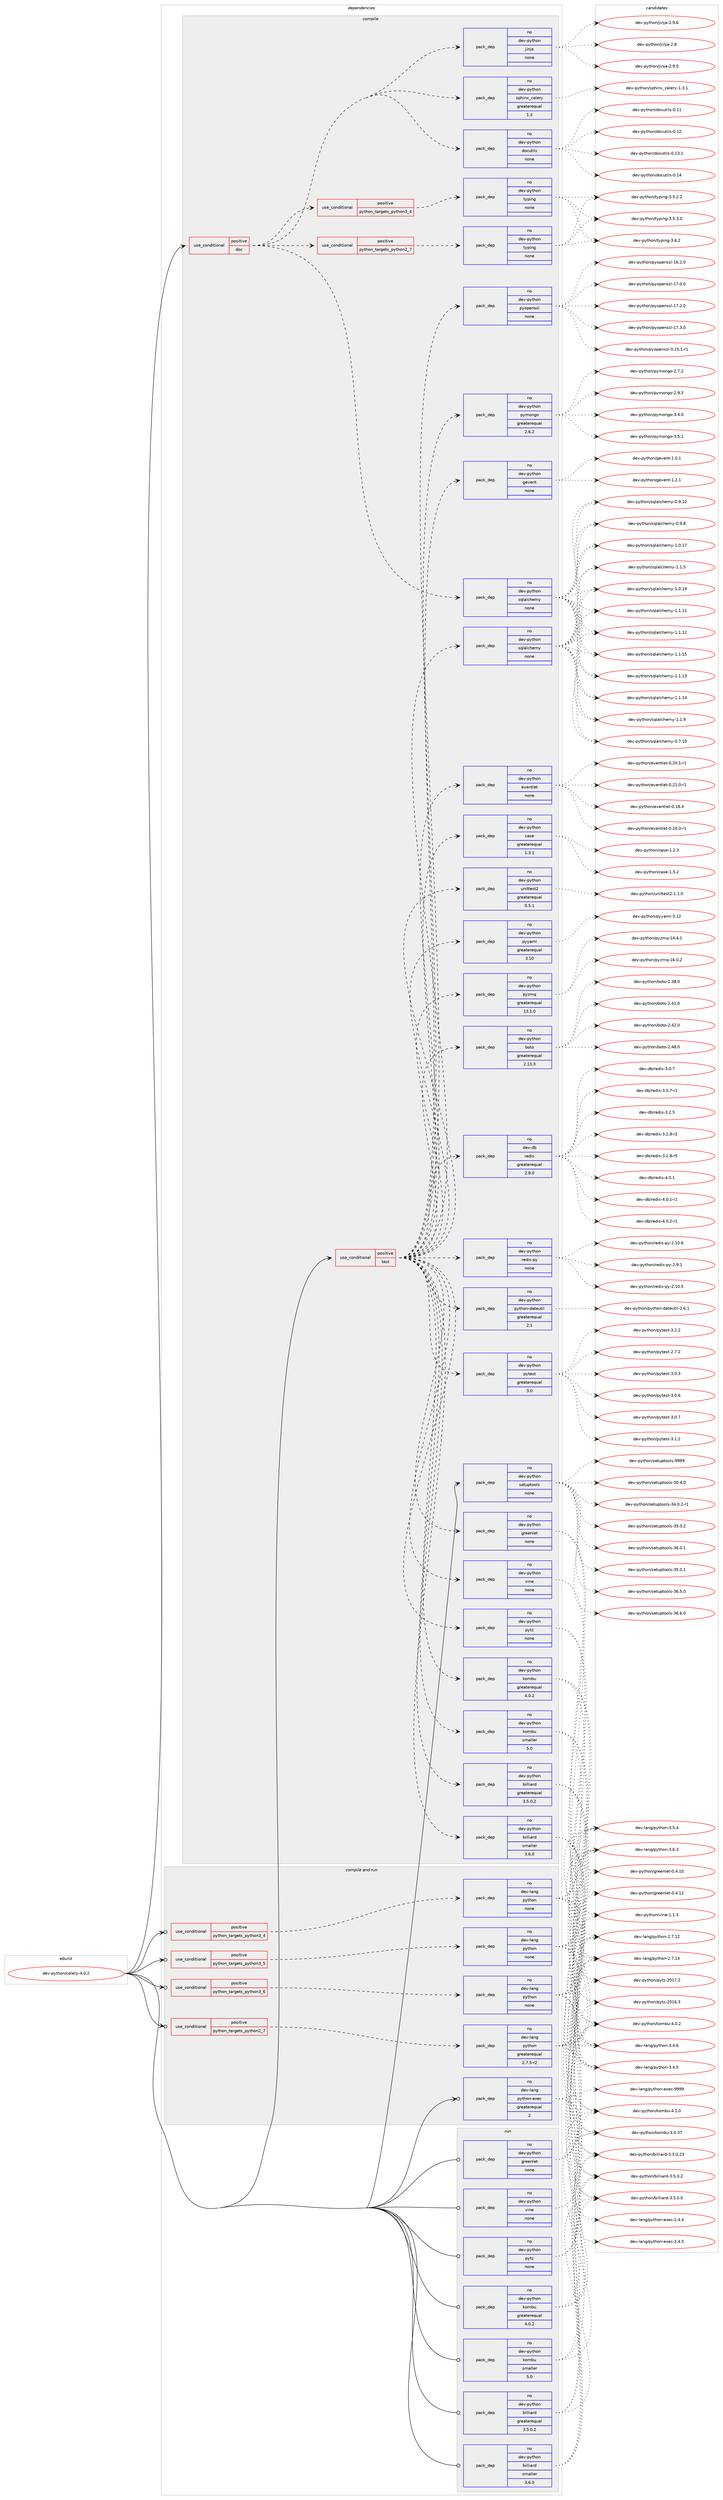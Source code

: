 digraph prolog {

# *************
# Graph options
# *************

newrank=true;
concentrate=true;
compound=true;
graph [rankdir=LR,fontname=Helvetica,fontsize=10,ranksep=1.5];#, ranksep=2.5, nodesep=0.2];
edge  [arrowhead=vee];
node  [fontname=Helvetica,fontsize=10];

# **********
# The ebuild
# **********

subgraph cluster_leftcol {
color=gray;
rank=same;
label=<<i>ebuild</i>>;
id [label="dev-python/celery-4.0.2", color=red, width=4, href="../dev-python/celery-4.0.2.svg"];
}

# ****************
# The dependencies
# ****************

subgraph cluster_midcol {
color=gray;
label=<<i>dependencies</i>>;
subgraph cluster_compile {
fillcolor="#eeeeee";
style=filled;
label=<<i>compile</i>>;
subgraph cond30549 {
dependency150346 [label=<<TABLE BORDER="0" CELLBORDER="1" CELLSPACING="0" CELLPADDING="4"><TR><TD ROWSPAN="3" CELLPADDING="10">use_conditional</TD></TR><TR><TD>positive</TD></TR><TR><TD>doc</TD></TR></TABLE>>, shape=none, color=red];
subgraph pack115971 {
dependency150347 [label=<<TABLE BORDER="0" CELLBORDER="1" CELLSPACING="0" CELLPADDING="4" WIDTH="220"><TR><TD ROWSPAN="6" CELLPADDING="30">pack_dep</TD></TR><TR><TD WIDTH="110">no</TD></TR><TR><TD>dev-python</TD></TR><TR><TD>docutils</TD></TR><TR><TD>none</TD></TR><TR><TD></TD></TR></TABLE>>, shape=none, color=blue];
}
dependency150346:e -> dependency150347:w [weight=20,style="dashed",arrowhead="vee"];
subgraph pack115972 {
dependency150348 [label=<<TABLE BORDER="0" CELLBORDER="1" CELLSPACING="0" CELLPADDING="4" WIDTH="220"><TR><TD ROWSPAN="6" CELLPADDING="30">pack_dep</TD></TR><TR><TD WIDTH="110">no</TD></TR><TR><TD>dev-python</TD></TR><TR><TD>sphinx_celery</TD></TR><TR><TD>greaterequal</TD></TR><TR><TD>1.3</TD></TR></TABLE>>, shape=none, color=blue];
}
dependency150346:e -> dependency150348:w [weight=20,style="dashed",arrowhead="vee"];
subgraph pack115973 {
dependency150349 [label=<<TABLE BORDER="0" CELLBORDER="1" CELLSPACING="0" CELLPADDING="4" WIDTH="220"><TR><TD ROWSPAN="6" CELLPADDING="30">pack_dep</TD></TR><TR><TD WIDTH="110">no</TD></TR><TR><TD>dev-python</TD></TR><TR><TD>jinja</TD></TR><TR><TD>none</TD></TR><TR><TD></TD></TR></TABLE>>, shape=none, color=blue];
}
dependency150346:e -> dependency150349:w [weight=20,style="dashed",arrowhead="vee"];
subgraph pack115974 {
dependency150350 [label=<<TABLE BORDER="0" CELLBORDER="1" CELLSPACING="0" CELLPADDING="4" WIDTH="220"><TR><TD ROWSPAN="6" CELLPADDING="30">pack_dep</TD></TR><TR><TD WIDTH="110">no</TD></TR><TR><TD>dev-python</TD></TR><TR><TD>sqlalchemy</TD></TR><TR><TD>none</TD></TR><TR><TD></TD></TR></TABLE>>, shape=none, color=blue];
}
dependency150346:e -> dependency150350:w [weight=20,style="dashed",arrowhead="vee"];
subgraph cond30550 {
dependency150351 [label=<<TABLE BORDER="0" CELLBORDER="1" CELLSPACING="0" CELLPADDING="4"><TR><TD ROWSPAN="3" CELLPADDING="10">use_conditional</TD></TR><TR><TD>positive</TD></TR><TR><TD>python_targets_python2_7</TD></TR></TABLE>>, shape=none, color=red];
subgraph pack115975 {
dependency150352 [label=<<TABLE BORDER="0" CELLBORDER="1" CELLSPACING="0" CELLPADDING="4" WIDTH="220"><TR><TD ROWSPAN="6" CELLPADDING="30">pack_dep</TD></TR><TR><TD WIDTH="110">no</TD></TR><TR><TD>dev-python</TD></TR><TR><TD>typing</TD></TR><TR><TD>none</TD></TR><TR><TD></TD></TR></TABLE>>, shape=none, color=blue];
}
dependency150351:e -> dependency150352:w [weight=20,style="dashed",arrowhead="vee"];
}
dependency150346:e -> dependency150351:w [weight=20,style="dashed",arrowhead="vee"];
subgraph cond30551 {
dependency150353 [label=<<TABLE BORDER="0" CELLBORDER="1" CELLSPACING="0" CELLPADDING="4"><TR><TD ROWSPAN="3" CELLPADDING="10">use_conditional</TD></TR><TR><TD>positive</TD></TR><TR><TD>python_targets_python3_4</TD></TR></TABLE>>, shape=none, color=red];
subgraph pack115976 {
dependency150354 [label=<<TABLE BORDER="0" CELLBORDER="1" CELLSPACING="0" CELLPADDING="4" WIDTH="220"><TR><TD ROWSPAN="6" CELLPADDING="30">pack_dep</TD></TR><TR><TD WIDTH="110">no</TD></TR><TR><TD>dev-python</TD></TR><TR><TD>typing</TD></TR><TR><TD>none</TD></TR><TR><TD></TD></TR></TABLE>>, shape=none, color=blue];
}
dependency150353:e -> dependency150354:w [weight=20,style="dashed",arrowhead="vee"];
}
dependency150346:e -> dependency150353:w [weight=20,style="dashed",arrowhead="vee"];
}
id:e -> dependency150346:w [weight=20,style="solid",arrowhead="vee"];
subgraph cond30552 {
dependency150355 [label=<<TABLE BORDER="0" CELLBORDER="1" CELLSPACING="0" CELLPADDING="4"><TR><TD ROWSPAN="3" CELLPADDING="10">use_conditional</TD></TR><TR><TD>positive</TD></TR><TR><TD>test</TD></TR></TABLE>>, shape=none, color=red];
subgraph pack115977 {
dependency150356 [label=<<TABLE BORDER="0" CELLBORDER="1" CELLSPACING="0" CELLPADDING="4" WIDTH="220"><TR><TD ROWSPAN="6" CELLPADDING="30">pack_dep</TD></TR><TR><TD WIDTH="110">no</TD></TR><TR><TD>dev-python</TD></TR><TR><TD>kombu</TD></TR><TR><TD>smaller</TD></TR><TR><TD>5.0</TD></TR></TABLE>>, shape=none, color=blue];
}
dependency150355:e -> dependency150356:w [weight=20,style="dashed",arrowhead="vee"];
subgraph pack115978 {
dependency150357 [label=<<TABLE BORDER="0" CELLBORDER="1" CELLSPACING="0" CELLPADDING="4" WIDTH="220"><TR><TD ROWSPAN="6" CELLPADDING="30">pack_dep</TD></TR><TR><TD WIDTH="110">no</TD></TR><TR><TD>dev-python</TD></TR><TR><TD>kombu</TD></TR><TR><TD>greaterequal</TD></TR><TR><TD>4.0.2</TD></TR></TABLE>>, shape=none, color=blue];
}
dependency150355:e -> dependency150357:w [weight=20,style="dashed",arrowhead="vee"];
subgraph pack115979 {
dependency150358 [label=<<TABLE BORDER="0" CELLBORDER="1" CELLSPACING="0" CELLPADDING="4" WIDTH="220"><TR><TD ROWSPAN="6" CELLPADDING="30">pack_dep</TD></TR><TR><TD WIDTH="110">no</TD></TR><TR><TD>dev-python</TD></TR><TR><TD>billiard</TD></TR><TR><TD>greaterequal</TD></TR><TR><TD>3.5.0.2</TD></TR></TABLE>>, shape=none, color=blue];
}
dependency150355:e -> dependency150358:w [weight=20,style="dashed",arrowhead="vee"];
subgraph pack115980 {
dependency150359 [label=<<TABLE BORDER="0" CELLBORDER="1" CELLSPACING="0" CELLPADDING="4" WIDTH="220"><TR><TD ROWSPAN="6" CELLPADDING="30">pack_dep</TD></TR><TR><TD WIDTH="110">no</TD></TR><TR><TD>dev-python</TD></TR><TR><TD>billiard</TD></TR><TR><TD>smaller</TD></TR><TR><TD>3.6.0</TD></TR></TABLE>>, shape=none, color=blue];
}
dependency150355:e -> dependency150359:w [weight=20,style="dashed",arrowhead="vee"];
subgraph pack115981 {
dependency150360 [label=<<TABLE BORDER="0" CELLBORDER="1" CELLSPACING="0" CELLPADDING="4" WIDTH="220"><TR><TD ROWSPAN="6" CELLPADDING="30">pack_dep</TD></TR><TR><TD WIDTH="110">no</TD></TR><TR><TD>dev-python</TD></TR><TR><TD>pytz</TD></TR><TR><TD>none</TD></TR><TR><TD></TD></TR></TABLE>>, shape=none, color=blue];
}
dependency150355:e -> dependency150360:w [weight=20,style="dashed",arrowhead="vee"];
subgraph pack115982 {
dependency150361 [label=<<TABLE BORDER="0" CELLBORDER="1" CELLSPACING="0" CELLPADDING="4" WIDTH="220"><TR><TD ROWSPAN="6" CELLPADDING="30">pack_dep</TD></TR><TR><TD WIDTH="110">no</TD></TR><TR><TD>dev-python</TD></TR><TR><TD>greenlet</TD></TR><TR><TD>none</TD></TR><TR><TD></TD></TR></TABLE>>, shape=none, color=blue];
}
dependency150355:e -> dependency150361:w [weight=20,style="dashed",arrowhead="vee"];
subgraph pack115983 {
dependency150362 [label=<<TABLE BORDER="0" CELLBORDER="1" CELLSPACING="0" CELLPADDING="4" WIDTH="220"><TR><TD ROWSPAN="6" CELLPADDING="30">pack_dep</TD></TR><TR><TD WIDTH="110">no</TD></TR><TR><TD>dev-python</TD></TR><TR><TD>vine</TD></TR><TR><TD>none</TD></TR><TR><TD></TD></TR></TABLE>>, shape=none, color=blue];
}
dependency150355:e -> dependency150362:w [weight=20,style="dashed",arrowhead="vee"];
subgraph pack115984 {
dependency150363 [label=<<TABLE BORDER="0" CELLBORDER="1" CELLSPACING="0" CELLPADDING="4" WIDTH="220"><TR><TD ROWSPAN="6" CELLPADDING="30">pack_dep</TD></TR><TR><TD WIDTH="110">no</TD></TR><TR><TD>dev-python</TD></TR><TR><TD>case</TD></TR><TR><TD>greaterequal</TD></TR><TR><TD>1.3.1</TD></TR></TABLE>>, shape=none, color=blue];
}
dependency150355:e -> dependency150363:w [weight=20,style="dashed",arrowhead="vee"];
subgraph pack115985 {
dependency150364 [label=<<TABLE BORDER="0" CELLBORDER="1" CELLSPACING="0" CELLPADDING="4" WIDTH="220"><TR><TD ROWSPAN="6" CELLPADDING="30">pack_dep</TD></TR><TR><TD WIDTH="110">no</TD></TR><TR><TD>dev-python</TD></TR><TR><TD>eventlet</TD></TR><TR><TD>none</TD></TR><TR><TD></TD></TR></TABLE>>, shape=none, color=blue];
}
dependency150355:e -> dependency150364:w [weight=20,style="dashed",arrowhead="vee"];
subgraph pack115986 {
dependency150365 [label=<<TABLE BORDER="0" CELLBORDER="1" CELLSPACING="0" CELLPADDING="4" WIDTH="220"><TR><TD ROWSPAN="6" CELLPADDING="30">pack_dep</TD></TR><TR><TD WIDTH="110">no</TD></TR><TR><TD>dev-python</TD></TR><TR><TD>gevent</TD></TR><TR><TD>none</TD></TR><TR><TD></TD></TR></TABLE>>, shape=none, color=blue];
}
dependency150355:e -> dependency150365:w [weight=20,style="dashed",arrowhead="vee"];
subgraph pack115987 {
dependency150366 [label=<<TABLE BORDER="0" CELLBORDER="1" CELLSPACING="0" CELLPADDING="4" WIDTH="220"><TR><TD ROWSPAN="6" CELLPADDING="30">pack_dep</TD></TR><TR><TD WIDTH="110">no</TD></TR><TR><TD>dev-python</TD></TR><TR><TD>pymongo</TD></TR><TR><TD>greaterequal</TD></TR><TR><TD>2.6.2</TD></TR></TABLE>>, shape=none, color=blue];
}
dependency150355:e -> dependency150366:w [weight=20,style="dashed",arrowhead="vee"];
subgraph pack115988 {
dependency150367 [label=<<TABLE BORDER="0" CELLBORDER="1" CELLSPACING="0" CELLPADDING="4" WIDTH="220"><TR><TD ROWSPAN="6" CELLPADDING="30">pack_dep</TD></TR><TR><TD WIDTH="110">no</TD></TR><TR><TD>dev-python</TD></TR><TR><TD>pyopenssl</TD></TR><TR><TD>none</TD></TR><TR><TD></TD></TR></TABLE>>, shape=none, color=blue];
}
dependency150355:e -> dependency150367:w [weight=20,style="dashed",arrowhead="vee"];
subgraph pack115989 {
dependency150368 [label=<<TABLE BORDER="0" CELLBORDER="1" CELLSPACING="0" CELLPADDING="4" WIDTH="220"><TR><TD ROWSPAN="6" CELLPADDING="30">pack_dep</TD></TR><TR><TD WIDTH="110">no</TD></TR><TR><TD>dev-python</TD></TR><TR><TD>pytest</TD></TR><TR><TD>greaterequal</TD></TR><TR><TD>3.0</TD></TR></TABLE>>, shape=none, color=blue];
}
dependency150355:e -> dependency150368:w [weight=20,style="dashed",arrowhead="vee"];
subgraph pack115990 {
dependency150369 [label=<<TABLE BORDER="0" CELLBORDER="1" CELLSPACING="0" CELLPADDING="4" WIDTH="220"><TR><TD ROWSPAN="6" CELLPADDING="30">pack_dep</TD></TR><TR><TD WIDTH="110">no</TD></TR><TR><TD>dev-python</TD></TR><TR><TD>python-dateutil</TD></TR><TR><TD>greaterequal</TD></TR><TR><TD>2.1</TD></TR></TABLE>>, shape=none, color=blue];
}
dependency150355:e -> dependency150369:w [weight=20,style="dashed",arrowhead="vee"];
subgraph pack115991 {
dependency150370 [label=<<TABLE BORDER="0" CELLBORDER="1" CELLSPACING="0" CELLPADDING="4" WIDTH="220"><TR><TD ROWSPAN="6" CELLPADDING="30">pack_dep</TD></TR><TR><TD WIDTH="110">no</TD></TR><TR><TD>dev-python</TD></TR><TR><TD>sqlalchemy</TD></TR><TR><TD>none</TD></TR><TR><TD></TD></TR></TABLE>>, shape=none, color=blue];
}
dependency150355:e -> dependency150370:w [weight=20,style="dashed",arrowhead="vee"];
subgraph pack115992 {
dependency150371 [label=<<TABLE BORDER="0" CELLBORDER="1" CELLSPACING="0" CELLPADDING="4" WIDTH="220"><TR><TD ROWSPAN="6" CELLPADDING="30">pack_dep</TD></TR><TR><TD WIDTH="110">no</TD></TR><TR><TD>dev-python</TD></TR><TR><TD>redis-py</TD></TR><TR><TD>none</TD></TR><TR><TD></TD></TR></TABLE>>, shape=none, color=blue];
}
dependency150355:e -> dependency150371:w [weight=20,style="dashed",arrowhead="vee"];
subgraph pack115993 {
dependency150372 [label=<<TABLE BORDER="0" CELLBORDER="1" CELLSPACING="0" CELLPADDING="4" WIDTH="220"><TR><TD ROWSPAN="6" CELLPADDING="30">pack_dep</TD></TR><TR><TD WIDTH="110">no</TD></TR><TR><TD>dev-db</TD></TR><TR><TD>redis</TD></TR><TR><TD>greaterequal</TD></TR><TR><TD>2.8.0</TD></TR></TABLE>>, shape=none, color=blue];
}
dependency150355:e -> dependency150372:w [weight=20,style="dashed",arrowhead="vee"];
subgraph pack115994 {
dependency150373 [label=<<TABLE BORDER="0" CELLBORDER="1" CELLSPACING="0" CELLPADDING="4" WIDTH="220"><TR><TD ROWSPAN="6" CELLPADDING="30">pack_dep</TD></TR><TR><TD WIDTH="110">no</TD></TR><TR><TD>dev-python</TD></TR><TR><TD>boto</TD></TR><TR><TD>greaterequal</TD></TR><TR><TD>2.13.3</TD></TR></TABLE>>, shape=none, color=blue];
}
dependency150355:e -> dependency150373:w [weight=20,style="dashed",arrowhead="vee"];
subgraph pack115995 {
dependency150374 [label=<<TABLE BORDER="0" CELLBORDER="1" CELLSPACING="0" CELLPADDING="4" WIDTH="220"><TR><TD ROWSPAN="6" CELLPADDING="30">pack_dep</TD></TR><TR><TD WIDTH="110">no</TD></TR><TR><TD>dev-python</TD></TR><TR><TD>pyzmq</TD></TR><TR><TD>greaterequal</TD></TR><TR><TD>13.1.0</TD></TR></TABLE>>, shape=none, color=blue];
}
dependency150355:e -> dependency150374:w [weight=20,style="dashed",arrowhead="vee"];
subgraph pack115996 {
dependency150375 [label=<<TABLE BORDER="0" CELLBORDER="1" CELLSPACING="0" CELLPADDING="4" WIDTH="220"><TR><TD ROWSPAN="6" CELLPADDING="30">pack_dep</TD></TR><TR><TD WIDTH="110">no</TD></TR><TR><TD>dev-python</TD></TR><TR><TD>pyyaml</TD></TR><TR><TD>greaterequal</TD></TR><TR><TD>3.10</TD></TR></TABLE>>, shape=none, color=blue];
}
dependency150355:e -> dependency150375:w [weight=20,style="dashed",arrowhead="vee"];
subgraph pack115997 {
dependency150376 [label=<<TABLE BORDER="0" CELLBORDER="1" CELLSPACING="0" CELLPADDING="4" WIDTH="220"><TR><TD ROWSPAN="6" CELLPADDING="30">pack_dep</TD></TR><TR><TD WIDTH="110">no</TD></TR><TR><TD>dev-python</TD></TR><TR><TD>unittest2</TD></TR><TR><TD>greaterequal</TD></TR><TR><TD>0.5.1</TD></TR></TABLE>>, shape=none, color=blue];
}
dependency150355:e -> dependency150376:w [weight=20,style="dashed",arrowhead="vee"];
}
id:e -> dependency150355:w [weight=20,style="solid",arrowhead="vee"];
subgraph pack115998 {
dependency150377 [label=<<TABLE BORDER="0" CELLBORDER="1" CELLSPACING="0" CELLPADDING="4" WIDTH="220"><TR><TD ROWSPAN="6" CELLPADDING="30">pack_dep</TD></TR><TR><TD WIDTH="110">no</TD></TR><TR><TD>dev-python</TD></TR><TR><TD>setuptools</TD></TR><TR><TD>none</TD></TR><TR><TD></TD></TR></TABLE>>, shape=none, color=blue];
}
id:e -> dependency150377:w [weight=20,style="solid",arrowhead="vee"];
}
subgraph cluster_compileandrun {
fillcolor="#eeeeee";
style=filled;
label=<<i>compile and run</i>>;
subgraph cond30553 {
dependency150378 [label=<<TABLE BORDER="0" CELLBORDER="1" CELLSPACING="0" CELLPADDING="4"><TR><TD ROWSPAN="3" CELLPADDING="10">use_conditional</TD></TR><TR><TD>positive</TD></TR><TR><TD>python_targets_python2_7</TD></TR></TABLE>>, shape=none, color=red];
subgraph pack115999 {
dependency150379 [label=<<TABLE BORDER="0" CELLBORDER="1" CELLSPACING="0" CELLPADDING="4" WIDTH="220"><TR><TD ROWSPAN="6" CELLPADDING="30">pack_dep</TD></TR><TR><TD WIDTH="110">no</TD></TR><TR><TD>dev-lang</TD></TR><TR><TD>python</TD></TR><TR><TD>greaterequal</TD></TR><TR><TD>2.7.5-r2</TD></TR></TABLE>>, shape=none, color=blue];
}
dependency150378:e -> dependency150379:w [weight=20,style="dashed",arrowhead="vee"];
}
id:e -> dependency150378:w [weight=20,style="solid",arrowhead="odotvee"];
subgraph cond30554 {
dependency150380 [label=<<TABLE BORDER="0" CELLBORDER="1" CELLSPACING="0" CELLPADDING="4"><TR><TD ROWSPAN="3" CELLPADDING="10">use_conditional</TD></TR><TR><TD>positive</TD></TR><TR><TD>python_targets_python3_4</TD></TR></TABLE>>, shape=none, color=red];
subgraph pack116000 {
dependency150381 [label=<<TABLE BORDER="0" CELLBORDER="1" CELLSPACING="0" CELLPADDING="4" WIDTH="220"><TR><TD ROWSPAN="6" CELLPADDING="30">pack_dep</TD></TR><TR><TD WIDTH="110">no</TD></TR><TR><TD>dev-lang</TD></TR><TR><TD>python</TD></TR><TR><TD>none</TD></TR><TR><TD></TD></TR></TABLE>>, shape=none, color=blue];
}
dependency150380:e -> dependency150381:w [weight=20,style="dashed",arrowhead="vee"];
}
id:e -> dependency150380:w [weight=20,style="solid",arrowhead="odotvee"];
subgraph cond30555 {
dependency150382 [label=<<TABLE BORDER="0" CELLBORDER="1" CELLSPACING="0" CELLPADDING="4"><TR><TD ROWSPAN="3" CELLPADDING="10">use_conditional</TD></TR><TR><TD>positive</TD></TR><TR><TD>python_targets_python3_5</TD></TR></TABLE>>, shape=none, color=red];
subgraph pack116001 {
dependency150383 [label=<<TABLE BORDER="0" CELLBORDER="1" CELLSPACING="0" CELLPADDING="4" WIDTH="220"><TR><TD ROWSPAN="6" CELLPADDING="30">pack_dep</TD></TR><TR><TD WIDTH="110">no</TD></TR><TR><TD>dev-lang</TD></TR><TR><TD>python</TD></TR><TR><TD>none</TD></TR><TR><TD></TD></TR></TABLE>>, shape=none, color=blue];
}
dependency150382:e -> dependency150383:w [weight=20,style="dashed",arrowhead="vee"];
}
id:e -> dependency150382:w [weight=20,style="solid",arrowhead="odotvee"];
subgraph cond30556 {
dependency150384 [label=<<TABLE BORDER="0" CELLBORDER="1" CELLSPACING="0" CELLPADDING="4"><TR><TD ROWSPAN="3" CELLPADDING="10">use_conditional</TD></TR><TR><TD>positive</TD></TR><TR><TD>python_targets_python3_6</TD></TR></TABLE>>, shape=none, color=red];
subgraph pack116002 {
dependency150385 [label=<<TABLE BORDER="0" CELLBORDER="1" CELLSPACING="0" CELLPADDING="4" WIDTH="220"><TR><TD ROWSPAN="6" CELLPADDING="30">pack_dep</TD></TR><TR><TD WIDTH="110">no</TD></TR><TR><TD>dev-lang</TD></TR><TR><TD>python</TD></TR><TR><TD>none</TD></TR><TR><TD></TD></TR></TABLE>>, shape=none, color=blue];
}
dependency150384:e -> dependency150385:w [weight=20,style="dashed",arrowhead="vee"];
}
id:e -> dependency150384:w [weight=20,style="solid",arrowhead="odotvee"];
subgraph pack116003 {
dependency150386 [label=<<TABLE BORDER="0" CELLBORDER="1" CELLSPACING="0" CELLPADDING="4" WIDTH="220"><TR><TD ROWSPAN="6" CELLPADDING="30">pack_dep</TD></TR><TR><TD WIDTH="110">no</TD></TR><TR><TD>dev-lang</TD></TR><TR><TD>python-exec</TD></TR><TR><TD>greaterequal</TD></TR><TR><TD>2</TD></TR></TABLE>>, shape=none, color=blue];
}
id:e -> dependency150386:w [weight=20,style="solid",arrowhead="odotvee"];
}
subgraph cluster_run {
fillcolor="#eeeeee";
style=filled;
label=<<i>run</i>>;
subgraph pack116004 {
dependency150387 [label=<<TABLE BORDER="0" CELLBORDER="1" CELLSPACING="0" CELLPADDING="4" WIDTH="220"><TR><TD ROWSPAN="6" CELLPADDING="30">pack_dep</TD></TR><TR><TD WIDTH="110">no</TD></TR><TR><TD>dev-python</TD></TR><TR><TD>billiard</TD></TR><TR><TD>greaterequal</TD></TR><TR><TD>3.5.0.2</TD></TR></TABLE>>, shape=none, color=blue];
}
id:e -> dependency150387:w [weight=20,style="solid",arrowhead="odot"];
subgraph pack116005 {
dependency150388 [label=<<TABLE BORDER="0" CELLBORDER="1" CELLSPACING="0" CELLPADDING="4" WIDTH="220"><TR><TD ROWSPAN="6" CELLPADDING="30">pack_dep</TD></TR><TR><TD WIDTH="110">no</TD></TR><TR><TD>dev-python</TD></TR><TR><TD>billiard</TD></TR><TR><TD>smaller</TD></TR><TR><TD>3.6.0</TD></TR></TABLE>>, shape=none, color=blue];
}
id:e -> dependency150388:w [weight=20,style="solid",arrowhead="odot"];
subgraph pack116006 {
dependency150389 [label=<<TABLE BORDER="0" CELLBORDER="1" CELLSPACING="0" CELLPADDING="4" WIDTH="220"><TR><TD ROWSPAN="6" CELLPADDING="30">pack_dep</TD></TR><TR><TD WIDTH="110">no</TD></TR><TR><TD>dev-python</TD></TR><TR><TD>greenlet</TD></TR><TR><TD>none</TD></TR><TR><TD></TD></TR></TABLE>>, shape=none, color=blue];
}
id:e -> dependency150389:w [weight=20,style="solid",arrowhead="odot"];
subgraph pack116007 {
dependency150390 [label=<<TABLE BORDER="0" CELLBORDER="1" CELLSPACING="0" CELLPADDING="4" WIDTH="220"><TR><TD ROWSPAN="6" CELLPADDING="30">pack_dep</TD></TR><TR><TD WIDTH="110">no</TD></TR><TR><TD>dev-python</TD></TR><TR><TD>kombu</TD></TR><TR><TD>greaterequal</TD></TR><TR><TD>4.0.2</TD></TR></TABLE>>, shape=none, color=blue];
}
id:e -> dependency150390:w [weight=20,style="solid",arrowhead="odot"];
subgraph pack116008 {
dependency150391 [label=<<TABLE BORDER="0" CELLBORDER="1" CELLSPACING="0" CELLPADDING="4" WIDTH="220"><TR><TD ROWSPAN="6" CELLPADDING="30">pack_dep</TD></TR><TR><TD WIDTH="110">no</TD></TR><TR><TD>dev-python</TD></TR><TR><TD>kombu</TD></TR><TR><TD>smaller</TD></TR><TR><TD>5.0</TD></TR></TABLE>>, shape=none, color=blue];
}
id:e -> dependency150391:w [weight=20,style="solid",arrowhead="odot"];
subgraph pack116009 {
dependency150392 [label=<<TABLE BORDER="0" CELLBORDER="1" CELLSPACING="0" CELLPADDING="4" WIDTH="220"><TR><TD ROWSPAN="6" CELLPADDING="30">pack_dep</TD></TR><TR><TD WIDTH="110">no</TD></TR><TR><TD>dev-python</TD></TR><TR><TD>pytz</TD></TR><TR><TD>none</TD></TR><TR><TD></TD></TR></TABLE>>, shape=none, color=blue];
}
id:e -> dependency150392:w [weight=20,style="solid",arrowhead="odot"];
subgraph pack116010 {
dependency150393 [label=<<TABLE BORDER="0" CELLBORDER="1" CELLSPACING="0" CELLPADDING="4" WIDTH="220"><TR><TD ROWSPAN="6" CELLPADDING="30">pack_dep</TD></TR><TR><TD WIDTH="110">no</TD></TR><TR><TD>dev-python</TD></TR><TR><TD>vine</TD></TR><TR><TD>none</TD></TR><TR><TD></TD></TR></TABLE>>, shape=none, color=blue];
}
id:e -> dependency150393:w [weight=20,style="solid",arrowhead="odot"];
}
}

# **************
# The candidates
# **************

subgraph cluster_choices {
rank=same;
color=gray;
label=<<i>candidates</i>>;

subgraph choice115971 {
color=black;
nodesep=1;
choice1001011184511212111610411111047100111991171161051081154548464949 [label="dev-python/docutils-0.11", color=red, width=4,href="../dev-python/docutils-0.11.svg"];
choice1001011184511212111610411111047100111991171161051081154548464950 [label="dev-python/docutils-0.12", color=red, width=4,href="../dev-python/docutils-0.12.svg"];
choice10010111845112121116104111110471001119911711610510811545484649514649 [label="dev-python/docutils-0.13.1", color=red, width=4,href="../dev-python/docutils-0.13.1.svg"];
choice1001011184511212111610411111047100111991171161051081154548464952 [label="dev-python/docutils-0.14", color=red, width=4,href="../dev-python/docutils-0.14.svg"];
dependency150347:e -> choice1001011184511212111610411111047100111991171161051081154548464949:w [style=dotted,weight="100"];
dependency150347:e -> choice1001011184511212111610411111047100111991171161051081154548464950:w [style=dotted,weight="100"];
dependency150347:e -> choice10010111845112121116104111110471001119911711610510811545484649514649:w [style=dotted,weight="100"];
dependency150347:e -> choice1001011184511212111610411111047100111991171161051081154548464952:w [style=dotted,weight="100"];
}
subgraph choice115972 {
color=black;
nodesep=1;
choice10010111845112121116104111110471151121041051101209599101108101114121454946514649 [label="dev-python/sphinx_celery-1.3.1", color=red, width=4,href="../dev-python/sphinx_celery-1.3.1.svg"];
dependency150348:e -> choice10010111845112121116104111110471151121041051101209599101108101114121454946514649:w [style=dotted,weight="100"];
}
subgraph choice115973 {
color=black;
nodesep=1;
choice10010111845112121116104111110471061051101069745504656 [label="dev-python/jinja-2.8", color=red, width=4,href="../dev-python/jinja-2.8.svg"];
choice100101118451121211161041111104710610511010697455046574653 [label="dev-python/jinja-2.9.5", color=red, width=4,href="../dev-python/jinja-2.9.5.svg"];
choice100101118451121211161041111104710610511010697455046574654 [label="dev-python/jinja-2.9.6", color=red, width=4,href="../dev-python/jinja-2.9.6.svg"];
dependency150349:e -> choice10010111845112121116104111110471061051101069745504656:w [style=dotted,weight="100"];
dependency150349:e -> choice100101118451121211161041111104710610511010697455046574653:w [style=dotted,weight="100"];
dependency150349:e -> choice100101118451121211161041111104710610511010697455046574654:w [style=dotted,weight="100"];
}
subgraph choice115974 {
color=black;
nodesep=1;
choice1001011184511212111610411111047115113108971089910410110912145484655464948 [label="dev-python/sqlalchemy-0.7.10", color=red, width=4,href="../dev-python/sqlalchemy-0.7.10.svg"];
choice1001011184511212111610411111047115113108971089910410110912145484657464948 [label="dev-python/sqlalchemy-0.9.10", color=red, width=4,href="../dev-python/sqlalchemy-0.9.10.svg"];
choice10010111845112121116104111110471151131089710899104101109121454846574656 [label="dev-python/sqlalchemy-0.9.8", color=red, width=4,href="../dev-python/sqlalchemy-0.9.8.svg"];
choice1001011184511212111610411111047115113108971089910410110912145494648464955 [label="dev-python/sqlalchemy-1.0.17", color=red, width=4,href="../dev-python/sqlalchemy-1.0.17.svg"];
choice1001011184511212111610411111047115113108971089910410110912145494648464957 [label="dev-python/sqlalchemy-1.0.19", color=red, width=4,href="../dev-python/sqlalchemy-1.0.19.svg"];
choice1001011184511212111610411111047115113108971089910410110912145494649464949 [label="dev-python/sqlalchemy-1.1.11", color=red, width=4,href="../dev-python/sqlalchemy-1.1.11.svg"];
choice1001011184511212111610411111047115113108971089910410110912145494649464950 [label="dev-python/sqlalchemy-1.1.12", color=red, width=4,href="../dev-python/sqlalchemy-1.1.12.svg"];
choice1001011184511212111610411111047115113108971089910410110912145494649464951 [label="dev-python/sqlalchemy-1.1.13", color=red, width=4,href="../dev-python/sqlalchemy-1.1.13.svg"];
choice1001011184511212111610411111047115113108971089910410110912145494649464952 [label="dev-python/sqlalchemy-1.1.14", color=red, width=4,href="../dev-python/sqlalchemy-1.1.14.svg"];
choice1001011184511212111610411111047115113108971089910410110912145494649464953 [label="dev-python/sqlalchemy-1.1.15", color=red, width=4,href="../dev-python/sqlalchemy-1.1.15.svg"];
choice10010111845112121116104111110471151131089710899104101109121454946494653 [label="dev-python/sqlalchemy-1.1.5", color=red, width=4,href="../dev-python/sqlalchemy-1.1.5.svg"];
choice10010111845112121116104111110471151131089710899104101109121454946494657 [label="dev-python/sqlalchemy-1.1.9", color=red, width=4,href="../dev-python/sqlalchemy-1.1.9.svg"];
dependency150350:e -> choice1001011184511212111610411111047115113108971089910410110912145484655464948:w [style=dotted,weight="100"];
dependency150350:e -> choice1001011184511212111610411111047115113108971089910410110912145484657464948:w [style=dotted,weight="100"];
dependency150350:e -> choice10010111845112121116104111110471151131089710899104101109121454846574656:w [style=dotted,weight="100"];
dependency150350:e -> choice1001011184511212111610411111047115113108971089910410110912145494648464955:w [style=dotted,weight="100"];
dependency150350:e -> choice1001011184511212111610411111047115113108971089910410110912145494648464957:w [style=dotted,weight="100"];
dependency150350:e -> choice1001011184511212111610411111047115113108971089910410110912145494649464949:w [style=dotted,weight="100"];
dependency150350:e -> choice1001011184511212111610411111047115113108971089910410110912145494649464950:w [style=dotted,weight="100"];
dependency150350:e -> choice1001011184511212111610411111047115113108971089910410110912145494649464951:w [style=dotted,weight="100"];
dependency150350:e -> choice1001011184511212111610411111047115113108971089910410110912145494649464952:w [style=dotted,weight="100"];
dependency150350:e -> choice1001011184511212111610411111047115113108971089910410110912145494649464953:w [style=dotted,weight="100"];
dependency150350:e -> choice10010111845112121116104111110471151131089710899104101109121454946494653:w [style=dotted,weight="100"];
dependency150350:e -> choice10010111845112121116104111110471151131089710899104101109121454946494657:w [style=dotted,weight="100"];
}
subgraph choice115975 {
color=black;
nodesep=1;
choice10010111845112121116104111110471161211121051101034551465346504650 [label="dev-python/typing-3.5.2.2", color=red, width=4,href="../dev-python/typing-3.5.2.2.svg"];
choice10010111845112121116104111110471161211121051101034551465346514648 [label="dev-python/typing-3.5.3.0", color=red, width=4,href="../dev-python/typing-3.5.3.0.svg"];
choice1001011184511212111610411111047116121112105110103455146544650 [label="dev-python/typing-3.6.2", color=red, width=4,href="../dev-python/typing-3.6.2.svg"];
dependency150352:e -> choice10010111845112121116104111110471161211121051101034551465346504650:w [style=dotted,weight="100"];
dependency150352:e -> choice10010111845112121116104111110471161211121051101034551465346514648:w [style=dotted,weight="100"];
dependency150352:e -> choice1001011184511212111610411111047116121112105110103455146544650:w [style=dotted,weight="100"];
}
subgraph choice115976 {
color=black;
nodesep=1;
choice10010111845112121116104111110471161211121051101034551465346504650 [label="dev-python/typing-3.5.2.2", color=red, width=4,href="../dev-python/typing-3.5.2.2.svg"];
choice10010111845112121116104111110471161211121051101034551465346514648 [label="dev-python/typing-3.5.3.0", color=red, width=4,href="../dev-python/typing-3.5.3.0.svg"];
choice1001011184511212111610411111047116121112105110103455146544650 [label="dev-python/typing-3.6.2", color=red, width=4,href="../dev-python/typing-3.6.2.svg"];
dependency150354:e -> choice10010111845112121116104111110471161211121051101034551465346504650:w [style=dotted,weight="100"];
dependency150354:e -> choice10010111845112121116104111110471161211121051101034551465346514648:w [style=dotted,weight="100"];
dependency150354:e -> choice1001011184511212111610411111047116121112105110103455146544650:w [style=dotted,weight="100"];
}
subgraph choice115977 {
color=black;
nodesep=1;
choice10010111845112121116104111110471071111099811745514648465155 [label="dev-python/kombu-3.0.37", color=red, width=4,href="../dev-python/kombu-3.0.37.svg"];
choice100101118451121211161041111104710711110998117455246484650 [label="dev-python/kombu-4.0.2", color=red, width=4,href="../dev-python/kombu-4.0.2.svg"];
choice100101118451121211161041111104710711110998117455246494648 [label="dev-python/kombu-4.1.0", color=red, width=4,href="../dev-python/kombu-4.1.0.svg"];
dependency150356:e -> choice10010111845112121116104111110471071111099811745514648465155:w [style=dotted,weight="100"];
dependency150356:e -> choice100101118451121211161041111104710711110998117455246484650:w [style=dotted,weight="100"];
dependency150356:e -> choice100101118451121211161041111104710711110998117455246494648:w [style=dotted,weight="100"];
}
subgraph choice115978 {
color=black;
nodesep=1;
choice10010111845112121116104111110471071111099811745514648465155 [label="dev-python/kombu-3.0.37", color=red, width=4,href="../dev-python/kombu-3.0.37.svg"];
choice100101118451121211161041111104710711110998117455246484650 [label="dev-python/kombu-4.0.2", color=red, width=4,href="../dev-python/kombu-4.0.2.svg"];
choice100101118451121211161041111104710711110998117455246494648 [label="dev-python/kombu-4.1.0", color=red, width=4,href="../dev-python/kombu-4.1.0.svg"];
dependency150357:e -> choice10010111845112121116104111110471071111099811745514648465155:w [style=dotted,weight="100"];
dependency150357:e -> choice100101118451121211161041111104710711110998117455246484650:w [style=dotted,weight="100"];
dependency150357:e -> choice100101118451121211161041111104710711110998117455246494648:w [style=dotted,weight="100"];
}
subgraph choice115979 {
color=black;
nodesep=1;
choice10010111845112121116104111110479810510810810597114100455146514648465051 [label="dev-python/billiard-3.3.0.23", color=red, width=4,href="../dev-python/billiard-3.3.0.23.svg"];
choice100101118451121211161041111104798105108108105971141004551465346484648 [label="dev-python/billiard-3.5.0.0", color=red, width=4,href="../dev-python/billiard-3.5.0.0.svg"];
choice100101118451121211161041111104798105108108105971141004551465346484650 [label="dev-python/billiard-3.5.0.2", color=red, width=4,href="../dev-python/billiard-3.5.0.2.svg"];
dependency150358:e -> choice10010111845112121116104111110479810510810810597114100455146514648465051:w [style=dotted,weight="100"];
dependency150358:e -> choice100101118451121211161041111104798105108108105971141004551465346484648:w [style=dotted,weight="100"];
dependency150358:e -> choice100101118451121211161041111104798105108108105971141004551465346484650:w [style=dotted,weight="100"];
}
subgraph choice115980 {
color=black;
nodesep=1;
choice10010111845112121116104111110479810510810810597114100455146514648465051 [label="dev-python/billiard-3.3.0.23", color=red, width=4,href="../dev-python/billiard-3.3.0.23.svg"];
choice100101118451121211161041111104798105108108105971141004551465346484648 [label="dev-python/billiard-3.5.0.0", color=red, width=4,href="../dev-python/billiard-3.5.0.0.svg"];
choice100101118451121211161041111104798105108108105971141004551465346484650 [label="dev-python/billiard-3.5.0.2", color=red, width=4,href="../dev-python/billiard-3.5.0.2.svg"];
dependency150359:e -> choice10010111845112121116104111110479810510810810597114100455146514648465051:w [style=dotted,weight="100"];
dependency150359:e -> choice100101118451121211161041111104798105108108105971141004551465346484648:w [style=dotted,weight="100"];
dependency150359:e -> choice100101118451121211161041111104798105108108105971141004551465346484650:w [style=dotted,weight="100"];
}
subgraph choice115981 {
color=black;
nodesep=1;
choice100101118451121211161041111104711212111612245504849544651 [label="dev-python/pytz-2016.3", color=red, width=4,href="../dev-python/pytz-2016.3.svg"];
choice100101118451121211161041111104711212111612245504849554650 [label="dev-python/pytz-2017.2", color=red, width=4,href="../dev-python/pytz-2017.2.svg"];
dependency150360:e -> choice100101118451121211161041111104711212111612245504849544651:w [style=dotted,weight="100"];
dependency150360:e -> choice100101118451121211161041111104711212111612245504849554650:w [style=dotted,weight="100"];
}
subgraph choice115982 {
color=black;
nodesep=1;
choice100101118451121211161041111104710311410110111010810111645484652464948 [label="dev-python/greenlet-0.4.10", color=red, width=4,href="../dev-python/greenlet-0.4.10.svg"];
choice100101118451121211161041111104710311410110111010810111645484652464950 [label="dev-python/greenlet-0.4.12", color=red, width=4,href="../dev-python/greenlet-0.4.12.svg"];
dependency150361:e -> choice100101118451121211161041111104710311410110111010810111645484652464948:w [style=dotted,weight="100"];
dependency150361:e -> choice100101118451121211161041111104710311410110111010810111645484652464950:w [style=dotted,weight="100"];
}
subgraph choice115983 {
color=black;
nodesep=1;
choice1001011184511212111610411111047118105110101454946494651 [label="dev-python/vine-1.1.3", color=red, width=4,href="../dev-python/vine-1.1.3.svg"];
dependency150362:e -> choice1001011184511212111610411111047118105110101454946494651:w [style=dotted,weight="100"];
}
subgraph choice115984 {
color=black;
nodesep=1;
choice10010111845112121116104111110479997115101454946504651 [label="dev-python/case-1.2.3", color=red, width=4,href="../dev-python/case-1.2.3.svg"];
choice10010111845112121116104111110479997115101454946534650 [label="dev-python/case-1.5.2", color=red, width=4,href="../dev-python/case-1.5.2.svg"];
dependency150363:e -> choice10010111845112121116104111110479997115101454946504651:w [style=dotted,weight="100"];
dependency150363:e -> choice10010111845112121116104111110479997115101454946534650:w [style=dotted,weight="100"];
}
subgraph choice115985 {
color=black;
nodesep=1;
choice100101118451121211161041111104710111810111011610810111645484649564652 [label="dev-python/eventlet-0.18.4", color=red, width=4,href="../dev-python/eventlet-0.18.4.svg"];
choice1001011184511212111610411111047101118101110116108101116454846504846484511449 [label="dev-python/eventlet-0.20.0-r1", color=red, width=4,href="../dev-python/eventlet-0.20.0-r1.svg"];
choice1001011184511212111610411111047101118101110116108101116454846504846494511449 [label="dev-python/eventlet-0.20.1-r1", color=red, width=4,href="../dev-python/eventlet-0.20.1-r1.svg"];
choice1001011184511212111610411111047101118101110116108101116454846504946484511449 [label="dev-python/eventlet-0.21.0-r1", color=red, width=4,href="../dev-python/eventlet-0.21.0-r1.svg"];
dependency150364:e -> choice100101118451121211161041111104710111810111011610810111645484649564652:w [style=dotted,weight="100"];
dependency150364:e -> choice1001011184511212111610411111047101118101110116108101116454846504846484511449:w [style=dotted,weight="100"];
dependency150364:e -> choice1001011184511212111610411111047101118101110116108101116454846504846494511449:w [style=dotted,weight="100"];
dependency150364:e -> choice1001011184511212111610411111047101118101110116108101116454846504946484511449:w [style=dotted,weight="100"];
}
subgraph choice115986 {
color=black;
nodesep=1;
choice1001011184511212111610411111047103101118101110116454946484649 [label="dev-python/gevent-1.0.1", color=red, width=4,href="../dev-python/gevent-1.0.1.svg"];
choice1001011184511212111610411111047103101118101110116454946504649 [label="dev-python/gevent-1.2.1", color=red, width=4,href="../dev-python/gevent-1.2.1.svg"];
dependency150365:e -> choice1001011184511212111610411111047103101118101110116454946484649:w [style=dotted,weight="100"];
dependency150365:e -> choice1001011184511212111610411111047103101118101110116454946504649:w [style=dotted,weight="100"];
}
subgraph choice115987 {
color=black;
nodesep=1;
choice1001011184511212111610411111047112121109111110103111455046554650 [label="dev-python/pymongo-2.7.2", color=red, width=4,href="../dev-python/pymongo-2.7.2.svg"];
choice1001011184511212111610411111047112121109111110103111455046574651 [label="dev-python/pymongo-2.9.3", color=red, width=4,href="../dev-python/pymongo-2.9.3.svg"];
choice1001011184511212111610411111047112121109111110103111455146524648 [label="dev-python/pymongo-3.4.0", color=red, width=4,href="../dev-python/pymongo-3.4.0.svg"];
choice1001011184511212111610411111047112121109111110103111455146534649 [label="dev-python/pymongo-3.5.1", color=red, width=4,href="../dev-python/pymongo-3.5.1.svg"];
dependency150366:e -> choice1001011184511212111610411111047112121109111110103111455046554650:w [style=dotted,weight="100"];
dependency150366:e -> choice1001011184511212111610411111047112121109111110103111455046574651:w [style=dotted,weight="100"];
dependency150366:e -> choice1001011184511212111610411111047112121109111110103111455146524648:w [style=dotted,weight="100"];
dependency150366:e -> choice1001011184511212111610411111047112121109111110103111455146534649:w [style=dotted,weight="100"];
}
subgraph choice115988 {
color=black;
nodesep=1;
choice1001011184511212111610411111047112121111112101110115115108454846495346494511449 [label="dev-python/pyopenssl-0.15.1-r1", color=red, width=4,href="../dev-python/pyopenssl-0.15.1-r1.svg"];
choice100101118451121211161041111104711212111111210111011511510845495446504648 [label="dev-python/pyopenssl-16.2.0", color=red, width=4,href="../dev-python/pyopenssl-16.2.0.svg"];
choice100101118451121211161041111104711212111111210111011511510845495546484648 [label="dev-python/pyopenssl-17.0.0", color=red, width=4,href="../dev-python/pyopenssl-17.0.0.svg"];
choice100101118451121211161041111104711212111111210111011511510845495546504648 [label="dev-python/pyopenssl-17.2.0", color=red, width=4,href="../dev-python/pyopenssl-17.2.0.svg"];
choice100101118451121211161041111104711212111111210111011511510845495546514648 [label="dev-python/pyopenssl-17.3.0", color=red, width=4,href="../dev-python/pyopenssl-17.3.0.svg"];
dependency150367:e -> choice1001011184511212111610411111047112121111112101110115115108454846495346494511449:w [style=dotted,weight="100"];
dependency150367:e -> choice100101118451121211161041111104711212111111210111011511510845495446504648:w [style=dotted,weight="100"];
dependency150367:e -> choice100101118451121211161041111104711212111111210111011511510845495546484648:w [style=dotted,weight="100"];
dependency150367:e -> choice100101118451121211161041111104711212111111210111011511510845495546504648:w [style=dotted,weight="100"];
dependency150367:e -> choice100101118451121211161041111104711212111111210111011511510845495546514648:w [style=dotted,weight="100"];
}
subgraph choice115989 {
color=black;
nodesep=1;
choice1001011184511212111610411111047112121116101115116455046554650 [label="dev-python/pytest-2.7.2", color=red, width=4,href="../dev-python/pytest-2.7.2.svg"];
choice1001011184511212111610411111047112121116101115116455146484651 [label="dev-python/pytest-3.0.3", color=red, width=4,href="../dev-python/pytest-3.0.3.svg"];
choice1001011184511212111610411111047112121116101115116455146484654 [label="dev-python/pytest-3.0.6", color=red, width=4,href="../dev-python/pytest-3.0.6.svg"];
choice1001011184511212111610411111047112121116101115116455146484655 [label="dev-python/pytest-3.0.7", color=red, width=4,href="../dev-python/pytest-3.0.7.svg"];
choice1001011184511212111610411111047112121116101115116455146494650 [label="dev-python/pytest-3.1.2", color=red, width=4,href="../dev-python/pytest-3.1.2.svg"];
choice1001011184511212111610411111047112121116101115116455146504650 [label="dev-python/pytest-3.2.2", color=red, width=4,href="../dev-python/pytest-3.2.2.svg"];
dependency150368:e -> choice1001011184511212111610411111047112121116101115116455046554650:w [style=dotted,weight="100"];
dependency150368:e -> choice1001011184511212111610411111047112121116101115116455146484651:w [style=dotted,weight="100"];
dependency150368:e -> choice1001011184511212111610411111047112121116101115116455146484654:w [style=dotted,weight="100"];
dependency150368:e -> choice1001011184511212111610411111047112121116101115116455146484655:w [style=dotted,weight="100"];
dependency150368:e -> choice1001011184511212111610411111047112121116101115116455146494650:w [style=dotted,weight="100"];
dependency150368:e -> choice1001011184511212111610411111047112121116101115116455146504650:w [style=dotted,weight="100"];
}
subgraph choice115990 {
color=black;
nodesep=1;
choice10010111845112121116104111110471121211161041111104510097116101117116105108455046544649 [label="dev-python/python-dateutil-2.6.1", color=red, width=4,href="../dev-python/python-dateutil-2.6.1.svg"];
dependency150369:e -> choice10010111845112121116104111110471121211161041111104510097116101117116105108455046544649:w [style=dotted,weight="100"];
}
subgraph choice115991 {
color=black;
nodesep=1;
choice1001011184511212111610411111047115113108971089910410110912145484655464948 [label="dev-python/sqlalchemy-0.7.10", color=red, width=4,href="../dev-python/sqlalchemy-0.7.10.svg"];
choice1001011184511212111610411111047115113108971089910410110912145484657464948 [label="dev-python/sqlalchemy-0.9.10", color=red, width=4,href="../dev-python/sqlalchemy-0.9.10.svg"];
choice10010111845112121116104111110471151131089710899104101109121454846574656 [label="dev-python/sqlalchemy-0.9.8", color=red, width=4,href="../dev-python/sqlalchemy-0.9.8.svg"];
choice1001011184511212111610411111047115113108971089910410110912145494648464955 [label="dev-python/sqlalchemy-1.0.17", color=red, width=4,href="../dev-python/sqlalchemy-1.0.17.svg"];
choice1001011184511212111610411111047115113108971089910410110912145494648464957 [label="dev-python/sqlalchemy-1.0.19", color=red, width=4,href="../dev-python/sqlalchemy-1.0.19.svg"];
choice1001011184511212111610411111047115113108971089910410110912145494649464949 [label="dev-python/sqlalchemy-1.1.11", color=red, width=4,href="../dev-python/sqlalchemy-1.1.11.svg"];
choice1001011184511212111610411111047115113108971089910410110912145494649464950 [label="dev-python/sqlalchemy-1.1.12", color=red, width=4,href="../dev-python/sqlalchemy-1.1.12.svg"];
choice1001011184511212111610411111047115113108971089910410110912145494649464951 [label="dev-python/sqlalchemy-1.1.13", color=red, width=4,href="../dev-python/sqlalchemy-1.1.13.svg"];
choice1001011184511212111610411111047115113108971089910410110912145494649464952 [label="dev-python/sqlalchemy-1.1.14", color=red, width=4,href="../dev-python/sqlalchemy-1.1.14.svg"];
choice1001011184511212111610411111047115113108971089910410110912145494649464953 [label="dev-python/sqlalchemy-1.1.15", color=red, width=4,href="../dev-python/sqlalchemy-1.1.15.svg"];
choice10010111845112121116104111110471151131089710899104101109121454946494653 [label="dev-python/sqlalchemy-1.1.5", color=red, width=4,href="../dev-python/sqlalchemy-1.1.5.svg"];
choice10010111845112121116104111110471151131089710899104101109121454946494657 [label="dev-python/sqlalchemy-1.1.9", color=red, width=4,href="../dev-python/sqlalchemy-1.1.9.svg"];
dependency150370:e -> choice1001011184511212111610411111047115113108971089910410110912145484655464948:w [style=dotted,weight="100"];
dependency150370:e -> choice1001011184511212111610411111047115113108971089910410110912145484657464948:w [style=dotted,weight="100"];
dependency150370:e -> choice10010111845112121116104111110471151131089710899104101109121454846574656:w [style=dotted,weight="100"];
dependency150370:e -> choice1001011184511212111610411111047115113108971089910410110912145494648464955:w [style=dotted,weight="100"];
dependency150370:e -> choice1001011184511212111610411111047115113108971089910410110912145494648464957:w [style=dotted,weight="100"];
dependency150370:e -> choice1001011184511212111610411111047115113108971089910410110912145494649464949:w [style=dotted,weight="100"];
dependency150370:e -> choice1001011184511212111610411111047115113108971089910410110912145494649464950:w [style=dotted,weight="100"];
dependency150370:e -> choice1001011184511212111610411111047115113108971089910410110912145494649464951:w [style=dotted,weight="100"];
dependency150370:e -> choice1001011184511212111610411111047115113108971089910410110912145494649464952:w [style=dotted,weight="100"];
dependency150370:e -> choice1001011184511212111610411111047115113108971089910410110912145494649464953:w [style=dotted,weight="100"];
dependency150370:e -> choice10010111845112121116104111110471151131089710899104101109121454946494653:w [style=dotted,weight="100"];
dependency150370:e -> choice10010111845112121116104111110471151131089710899104101109121454946494657:w [style=dotted,weight="100"];
}
subgraph choice115992 {
color=black;
nodesep=1;
choice10010111845112121116104111110471141011001051154511212145504649484653 [label="dev-python/redis-py-2.10.5", color=red, width=4,href="../dev-python/redis-py-2.10.5.svg"];
choice10010111845112121116104111110471141011001051154511212145504649484654 [label="dev-python/redis-py-2.10.6", color=red, width=4,href="../dev-python/redis-py-2.10.6.svg"];
choice100101118451121211161041111104711410110010511545112121455046574649 [label="dev-python/redis-py-2.9.1", color=red, width=4,href="../dev-python/redis-py-2.9.1.svg"];
dependency150371:e -> choice10010111845112121116104111110471141011001051154511212145504649484653:w [style=dotted,weight="100"];
dependency150371:e -> choice10010111845112121116104111110471141011001051154511212145504649484654:w [style=dotted,weight="100"];
dependency150371:e -> choice100101118451121211161041111104711410110010511545112121455046574649:w [style=dotted,weight="100"];
}
subgraph choice115993 {
color=black;
nodesep=1;
choice100101118451009847114101100105115455146484655 [label="dev-db/redis-3.0.7", color=red, width=4,href="../dev-db/redis-3.0.7.svg"];
choice1001011184510098471141011001051154551464846554511449 [label="dev-db/redis-3.0.7-r1", color=red, width=4,href="../dev-db/redis-3.0.7-r1.svg"];
choice100101118451009847114101100105115455146504653 [label="dev-db/redis-3.2.5", color=red, width=4,href="../dev-db/redis-3.2.5.svg"];
choice1001011184510098471141011001051154551465046564511450 [label="dev-db/redis-3.2.8-r2", color=red, width=4,href="../dev-db/redis-3.2.8-r2.svg"];
choice1001011184510098471141011001051154551465046564511453 [label="dev-db/redis-3.2.8-r5", color=red, width=4,href="../dev-db/redis-3.2.8-r5.svg"];
choice100101118451009847114101100105115455246484649 [label="dev-db/redis-4.0.1", color=red, width=4,href="../dev-db/redis-4.0.1.svg"];
choice1001011184510098471141011001051154552464846494511449 [label="dev-db/redis-4.0.1-r1", color=red, width=4,href="../dev-db/redis-4.0.1-r1.svg"];
choice1001011184510098471141011001051154552464846504511449 [label="dev-db/redis-4.0.2-r1", color=red, width=4,href="../dev-db/redis-4.0.2-r1.svg"];
dependency150372:e -> choice100101118451009847114101100105115455146484655:w [style=dotted,weight="100"];
dependency150372:e -> choice1001011184510098471141011001051154551464846554511449:w [style=dotted,weight="100"];
dependency150372:e -> choice100101118451009847114101100105115455146504653:w [style=dotted,weight="100"];
dependency150372:e -> choice1001011184510098471141011001051154551465046564511450:w [style=dotted,weight="100"];
dependency150372:e -> choice1001011184510098471141011001051154551465046564511453:w [style=dotted,weight="100"];
dependency150372:e -> choice100101118451009847114101100105115455246484649:w [style=dotted,weight="100"];
dependency150372:e -> choice1001011184510098471141011001051154552464846494511449:w [style=dotted,weight="100"];
dependency150372:e -> choice1001011184510098471141011001051154552464846504511449:w [style=dotted,weight="100"];
}
subgraph choice115994 {
color=black;
nodesep=1;
choice10010111845112121116104111110479811111611145504651564648 [label="dev-python/boto-2.38.0", color=red, width=4,href="../dev-python/boto-2.38.0.svg"];
choice10010111845112121116104111110479811111611145504652494648 [label="dev-python/boto-2.41.0", color=red, width=4,href="../dev-python/boto-2.41.0.svg"];
choice10010111845112121116104111110479811111611145504652504648 [label="dev-python/boto-2.42.0", color=red, width=4,href="../dev-python/boto-2.42.0.svg"];
choice10010111845112121116104111110479811111611145504652564648 [label="dev-python/boto-2.48.0", color=red, width=4,href="../dev-python/boto-2.48.0.svg"];
dependency150373:e -> choice10010111845112121116104111110479811111611145504651564648:w [style=dotted,weight="100"];
dependency150373:e -> choice10010111845112121116104111110479811111611145504652494648:w [style=dotted,weight="100"];
dependency150373:e -> choice10010111845112121116104111110479811111611145504652504648:w [style=dotted,weight="100"];
dependency150373:e -> choice10010111845112121116104111110479811111611145504652564648:w [style=dotted,weight="100"];
}
subgraph choice115995 {
color=black;
nodesep=1;
choice100101118451121211161041111104711212112210911345495246524649 [label="dev-python/pyzmq-14.4.1", color=red, width=4,href="../dev-python/pyzmq-14.4.1.svg"];
choice100101118451121211161041111104711212112210911345495446484650 [label="dev-python/pyzmq-16.0.2", color=red, width=4,href="../dev-python/pyzmq-16.0.2.svg"];
dependency150374:e -> choice100101118451121211161041111104711212112210911345495246524649:w [style=dotted,weight="100"];
dependency150374:e -> choice100101118451121211161041111104711212112210911345495446484650:w [style=dotted,weight="100"];
}
subgraph choice115996 {
color=black;
nodesep=1;
choice1001011184511212111610411111047112121121971091084551464950 [label="dev-python/pyyaml-3.12", color=red, width=4,href="../dev-python/pyyaml-3.12.svg"];
dependency150375:e -> choice1001011184511212111610411111047112121121971091084551464950:w [style=dotted,weight="100"];
}
subgraph choice115997 {
color=black;
nodesep=1;
choice100101118451121211161041111104711711010511611610111511650454946494648 [label="dev-python/unittest2-1.1.0", color=red, width=4,href="../dev-python/unittest2-1.1.0.svg"];
dependency150376:e -> choice100101118451121211161041111104711711010511611610111511650454946494648:w [style=dotted,weight="100"];
}
subgraph choice115998 {
color=black;
nodesep=1;
choice100101118451121211161041111104711510111611711211611111110811545514846524648 [label="dev-python/setuptools-30.4.0", color=red, width=4,href="../dev-python/setuptools-30.4.0.svg"];
choice1001011184511212111610411111047115101116117112116111111108115455152464846504511449 [label="dev-python/setuptools-34.0.2-r1", color=red, width=4,href="../dev-python/setuptools-34.0.2-r1.svg"];
choice100101118451121211161041111104711510111611711211611111110811545515346484649 [label="dev-python/setuptools-35.0.1", color=red, width=4,href="../dev-python/setuptools-35.0.1.svg"];
choice100101118451121211161041111104711510111611711211611111110811545515346484650 [label="dev-python/setuptools-35.0.2", color=red, width=4,href="../dev-python/setuptools-35.0.2.svg"];
choice100101118451121211161041111104711510111611711211611111110811545515446484649 [label="dev-python/setuptools-36.0.1", color=red, width=4,href="../dev-python/setuptools-36.0.1.svg"];
choice100101118451121211161041111104711510111611711211611111110811545515446534648 [label="dev-python/setuptools-36.5.0", color=red, width=4,href="../dev-python/setuptools-36.5.0.svg"];
choice100101118451121211161041111104711510111611711211611111110811545515446544648 [label="dev-python/setuptools-36.6.0", color=red, width=4,href="../dev-python/setuptools-36.6.0.svg"];
choice10010111845112121116104111110471151011161171121161111111081154557575757 [label="dev-python/setuptools-9999", color=red, width=4,href="../dev-python/setuptools-9999.svg"];
dependency150377:e -> choice100101118451121211161041111104711510111611711211611111110811545514846524648:w [style=dotted,weight="100"];
dependency150377:e -> choice1001011184511212111610411111047115101116117112116111111108115455152464846504511449:w [style=dotted,weight="100"];
dependency150377:e -> choice100101118451121211161041111104711510111611711211611111110811545515346484649:w [style=dotted,weight="100"];
dependency150377:e -> choice100101118451121211161041111104711510111611711211611111110811545515346484650:w [style=dotted,weight="100"];
dependency150377:e -> choice100101118451121211161041111104711510111611711211611111110811545515446484649:w [style=dotted,weight="100"];
dependency150377:e -> choice100101118451121211161041111104711510111611711211611111110811545515446534648:w [style=dotted,weight="100"];
dependency150377:e -> choice100101118451121211161041111104711510111611711211611111110811545515446544648:w [style=dotted,weight="100"];
dependency150377:e -> choice10010111845112121116104111110471151011161171121161111111081154557575757:w [style=dotted,weight="100"];
}
subgraph choice115999 {
color=black;
nodesep=1;
choice10010111845108971101034711212111610411111045504655464950 [label="dev-lang/python-2.7.12", color=red, width=4,href="../dev-lang/python-2.7.12.svg"];
choice10010111845108971101034711212111610411111045504655464952 [label="dev-lang/python-2.7.14", color=red, width=4,href="../dev-lang/python-2.7.14.svg"];
choice100101118451089711010347112121116104111110455146524653 [label="dev-lang/python-3.4.5", color=red, width=4,href="../dev-lang/python-3.4.5.svg"];
choice100101118451089711010347112121116104111110455146524654 [label="dev-lang/python-3.4.6", color=red, width=4,href="../dev-lang/python-3.4.6.svg"];
choice100101118451089711010347112121116104111110455146534652 [label="dev-lang/python-3.5.4", color=red, width=4,href="../dev-lang/python-3.5.4.svg"];
choice100101118451089711010347112121116104111110455146544651 [label="dev-lang/python-3.6.3", color=red, width=4,href="../dev-lang/python-3.6.3.svg"];
dependency150379:e -> choice10010111845108971101034711212111610411111045504655464950:w [style=dotted,weight="100"];
dependency150379:e -> choice10010111845108971101034711212111610411111045504655464952:w [style=dotted,weight="100"];
dependency150379:e -> choice100101118451089711010347112121116104111110455146524653:w [style=dotted,weight="100"];
dependency150379:e -> choice100101118451089711010347112121116104111110455146524654:w [style=dotted,weight="100"];
dependency150379:e -> choice100101118451089711010347112121116104111110455146534652:w [style=dotted,weight="100"];
dependency150379:e -> choice100101118451089711010347112121116104111110455146544651:w [style=dotted,weight="100"];
}
subgraph choice116000 {
color=black;
nodesep=1;
choice10010111845108971101034711212111610411111045504655464950 [label="dev-lang/python-2.7.12", color=red, width=4,href="../dev-lang/python-2.7.12.svg"];
choice10010111845108971101034711212111610411111045504655464952 [label="dev-lang/python-2.7.14", color=red, width=4,href="../dev-lang/python-2.7.14.svg"];
choice100101118451089711010347112121116104111110455146524653 [label="dev-lang/python-3.4.5", color=red, width=4,href="../dev-lang/python-3.4.5.svg"];
choice100101118451089711010347112121116104111110455146524654 [label="dev-lang/python-3.4.6", color=red, width=4,href="../dev-lang/python-3.4.6.svg"];
choice100101118451089711010347112121116104111110455146534652 [label="dev-lang/python-3.5.4", color=red, width=4,href="../dev-lang/python-3.5.4.svg"];
choice100101118451089711010347112121116104111110455146544651 [label="dev-lang/python-3.6.3", color=red, width=4,href="../dev-lang/python-3.6.3.svg"];
dependency150381:e -> choice10010111845108971101034711212111610411111045504655464950:w [style=dotted,weight="100"];
dependency150381:e -> choice10010111845108971101034711212111610411111045504655464952:w [style=dotted,weight="100"];
dependency150381:e -> choice100101118451089711010347112121116104111110455146524653:w [style=dotted,weight="100"];
dependency150381:e -> choice100101118451089711010347112121116104111110455146524654:w [style=dotted,weight="100"];
dependency150381:e -> choice100101118451089711010347112121116104111110455146534652:w [style=dotted,weight="100"];
dependency150381:e -> choice100101118451089711010347112121116104111110455146544651:w [style=dotted,weight="100"];
}
subgraph choice116001 {
color=black;
nodesep=1;
choice10010111845108971101034711212111610411111045504655464950 [label="dev-lang/python-2.7.12", color=red, width=4,href="../dev-lang/python-2.7.12.svg"];
choice10010111845108971101034711212111610411111045504655464952 [label="dev-lang/python-2.7.14", color=red, width=4,href="../dev-lang/python-2.7.14.svg"];
choice100101118451089711010347112121116104111110455146524653 [label="dev-lang/python-3.4.5", color=red, width=4,href="../dev-lang/python-3.4.5.svg"];
choice100101118451089711010347112121116104111110455146524654 [label="dev-lang/python-3.4.6", color=red, width=4,href="../dev-lang/python-3.4.6.svg"];
choice100101118451089711010347112121116104111110455146534652 [label="dev-lang/python-3.5.4", color=red, width=4,href="../dev-lang/python-3.5.4.svg"];
choice100101118451089711010347112121116104111110455146544651 [label="dev-lang/python-3.6.3", color=red, width=4,href="../dev-lang/python-3.6.3.svg"];
dependency150383:e -> choice10010111845108971101034711212111610411111045504655464950:w [style=dotted,weight="100"];
dependency150383:e -> choice10010111845108971101034711212111610411111045504655464952:w [style=dotted,weight="100"];
dependency150383:e -> choice100101118451089711010347112121116104111110455146524653:w [style=dotted,weight="100"];
dependency150383:e -> choice100101118451089711010347112121116104111110455146524654:w [style=dotted,weight="100"];
dependency150383:e -> choice100101118451089711010347112121116104111110455146534652:w [style=dotted,weight="100"];
dependency150383:e -> choice100101118451089711010347112121116104111110455146544651:w [style=dotted,weight="100"];
}
subgraph choice116002 {
color=black;
nodesep=1;
choice10010111845108971101034711212111610411111045504655464950 [label="dev-lang/python-2.7.12", color=red, width=4,href="../dev-lang/python-2.7.12.svg"];
choice10010111845108971101034711212111610411111045504655464952 [label="dev-lang/python-2.7.14", color=red, width=4,href="../dev-lang/python-2.7.14.svg"];
choice100101118451089711010347112121116104111110455146524653 [label="dev-lang/python-3.4.5", color=red, width=4,href="../dev-lang/python-3.4.5.svg"];
choice100101118451089711010347112121116104111110455146524654 [label="dev-lang/python-3.4.6", color=red, width=4,href="../dev-lang/python-3.4.6.svg"];
choice100101118451089711010347112121116104111110455146534652 [label="dev-lang/python-3.5.4", color=red, width=4,href="../dev-lang/python-3.5.4.svg"];
choice100101118451089711010347112121116104111110455146544651 [label="dev-lang/python-3.6.3", color=red, width=4,href="../dev-lang/python-3.6.3.svg"];
dependency150385:e -> choice10010111845108971101034711212111610411111045504655464950:w [style=dotted,weight="100"];
dependency150385:e -> choice10010111845108971101034711212111610411111045504655464952:w [style=dotted,weight="100"];
dependency150385:e -> choice100101118451089711010347112121116104111110455146524653:w [style=dotted,weight="100"];
dependency150385:e -> choice100101118451089711010347112121116104111110455146524654:w [style=dotted,weight="100"];
dependency150385:e -> choice100101118451089711010347112121116104111110455146534652:w [style=dotted,weight="100"];
dependency150385:e -> choice100101118451089711010347112121116104111110455146544651:w [style=dotted,weight="100"];
}
subgraph choice116003 {
color=black;
nodesep=1;
choice1001011184510897110103471121211161041111104510112010199455046524652 [label="dev-lang/python-exec-2.4.4", color=red, width=4,href="../dev-lang/python-exec-2.4.4.svg"];
choice1001011184510897110103471121211161041111104510112010199455046524653 [label="dev-lang/python-exec-2.4.5", color=red, width=4,href="../dev-lang/python-exec-2.4.5.svg"];
choice10010111845108971101034711212111610411111045101120101994557575757 [label="dev-lang/python-exec-9999", color=red, width=4,href="../dev-lang/python-exec-9999.svg"];
dependency150386:e -> choice1001011184510897110103471121211161041111104510112010199455046524652:w [style=dotted,weight="100"];
dependency150386:e -> choice1001011184510897110103471121211161041111104510112010199455046524653:w [style=dotted,weight="100"];
dependency150386:e -> choice10010111845108971101034711212111610411111045101120101994557575757:w [style=dotted,weight="100"];
}
subgraph choice116004 {
color=black;
nodesep=1;
choice10010111845112121116104111110479810510810810597114100455146514648465051 [label="dev-python/billiard-3.3.0.23", color=red, width=4,href="../dev-python/billiard-3.3.0.23.svg"];
choice100101118451121211161041111104798105108108105971141004551465346484648 [label="dev-python/billiard-3.5.0.0", color=red, width=4,href="../dev-python/billiard-3.5.0.0.svg"];
choice100101118451121211161041111104798105108108105971141004551465346484650 [label="dev-python/billiard-3.5.0.2", color=red, width=4,href="../dev-python/billiard-3.5.0.2.svg"];
dependency150387:e -> choice10010111845112121116104111110479810510810810597114100455146514648465051:w [style=dotted,weight="100"];
dependency150387:e -> choice100101118451121211161041111104798105108108105971141004551465346484648:w [style=dotted,weight="100"];
dependency150387:e -> choice100101118451121211161041111104798105108108105971141004551465346484650:w [style=dotted,weight="100"];
}
subgraph choice116005 {
color=black;
nodesep=1;
choice10010111845112121116104111110479810510810810597114100455146514648465051 [label="dev-python/billiard-3.3.0.23", color=red, width=4,href="../dev-python/billiard-3.3.0.23.svg"];
choice100101118451121211161041111104798105108108105971141004551465346484648 [label="dev-python/billiard-3.5.0.0", color=red, width=4,href="../dev-python/billiard-3.5.0.0.svg"];
choice100101118451121211161041111104798105108108105971141004551465346484650 [label="dev-python/billiard-3.5.0.2", color=red, width=4,href="../dev-python/billiard-3.5.0.2.svg"];
dependency150388:e -> choice10010111845112121116104111110479810510810810597114100455146514648465051:w [style=dotted,weight="100"];
dependency150388:e -> choice100101118451121211161041111104798105108108105971141004551465346484648:w [style=dotted,weight="100"];
dependency150388:e -> choice100101118451121211161041111104798105108108105971141004551465346484650:w [style=dotted,weight="100"];
}
subgraph choice116006 {
color=black;
nodesep=1;
choice100101118451121211161041111104710311410110111010810111645484652464948 [label="dev-python/greenlet-0.4.10", color=red, width=4,href="../dev-python/greenlet-0.4.10.svg"];
choice100101118451121211161041111104710311410110111010810111645484652464950 [label="dev-python/greenlet-0.4.12", color=red, width=4,href="../dev-python/greenlet-0.4.12.svg"];
dependency150389:e -> choice100101118451121211161041111104710311410110111010810111645484652464948:w [style=dotted,weight="100"];
dependency150389:e -> choice100101118451121211161041111104710311410110111010810111645484652464950:w [style=dotted,weight="100"];
}
subgraph choice116007 {
color=black;
nodesep=1;
choice10010111845112121116104111110471071111099811745514648465155 [label="dev-python/kombu-3.0.37", color=red, width=4,href="../dev-python/kombu-3.0.37.svg"];
choice100101118451121211161041111104710711110998117455246484650 [label="dev-python/kombu-4.0.2", color=red, width=4,href="../dev-python/kombu-4.0.2.svg"];
choice100101118451121211161041111104710711110998117455246494648 [label="dev-python/kombu-4.1.0", color=red, width=4,href="../dev-python/kombu-4.1.0.svg"];
dependency150390:e -> choice10010111845112121116104111110471071111099811745514648465155:w [style=dotted,weight="100"];
dependency150390:e -> choice100101118451121211161041111104710711110998117455246484650:w [style=dotted,weight="100"];
dependency150390:e -> choice100101118451121211161041111104710711110998117455246494648:w [style=dotted,weight="100"];
}
subgraph choice116008 {
color=black;
nodesep=1;
choice10010111845112121116104111110471071111099811745514648465155 [label="dev-python/kombu-3.0.37", color=red, width=4,href="../dev-python/kombu-3.0.37.svg"];
choice100101118451121211161041111104710711110998117455246484650 [label="dev-python/kombu-4.0.2", color=red, width=4,href="../dev-python/kombu-4.0.2.svg"];
choice100101118451121211161041111104710711110998117455246494648 [label="dev-python/kombu-4.1.0", color=red, width=4,href="../dev-python/kombu-4.1.0.svg"];
dependency150391:e -> choice10010111845112121116104111110471071111099811745514648465155:w [style=dotted,weight="100"];
dependency150391:e -> choice100101118451121211161041111104710711110998117455246484650:w [style=dotted,weight="100"];
dependency150391:e -> choice100101118451121211161041111104710711110998117455246494648:w [style=dotted,weight="100"];
}
subgraph choice116009 {
color=black;
nodesep=1;
choice100101118451121211161041111104711212111612245504849544651 [label="dev-python/pytz-2016.3", color=red, width=4,href="../dev-python/pytz-2016.3.svg"];
choice100101118451121211161041111104711212111612245504849554650 [label="dev-python/pytz-2017.2", color=red, width=4,href="../dev-python/pytz-2017.2.svg"];
dependency150392:e -> choice100101118451121211161041111104711212111612245504849544651:w [style=dotted,weight="100"];
dependency150392:e -> choice100101118451121211161041111104711212111612245504849554650:w [style=dotted,weight="100"];
}
subgraph choice116010 {
color=black;
nodesep=1;
choice1001011184511212111610411111047118105110101454946494651 [label="dev-python/vine-1.1.3", color=red, width=4,href="../dev-python/vine-1.1.3.svg"];
dependency150393:e -> choice1001011184511212111610411111047118105110101454946494651:w [style=dotted,weight="100"];
}
}

}
